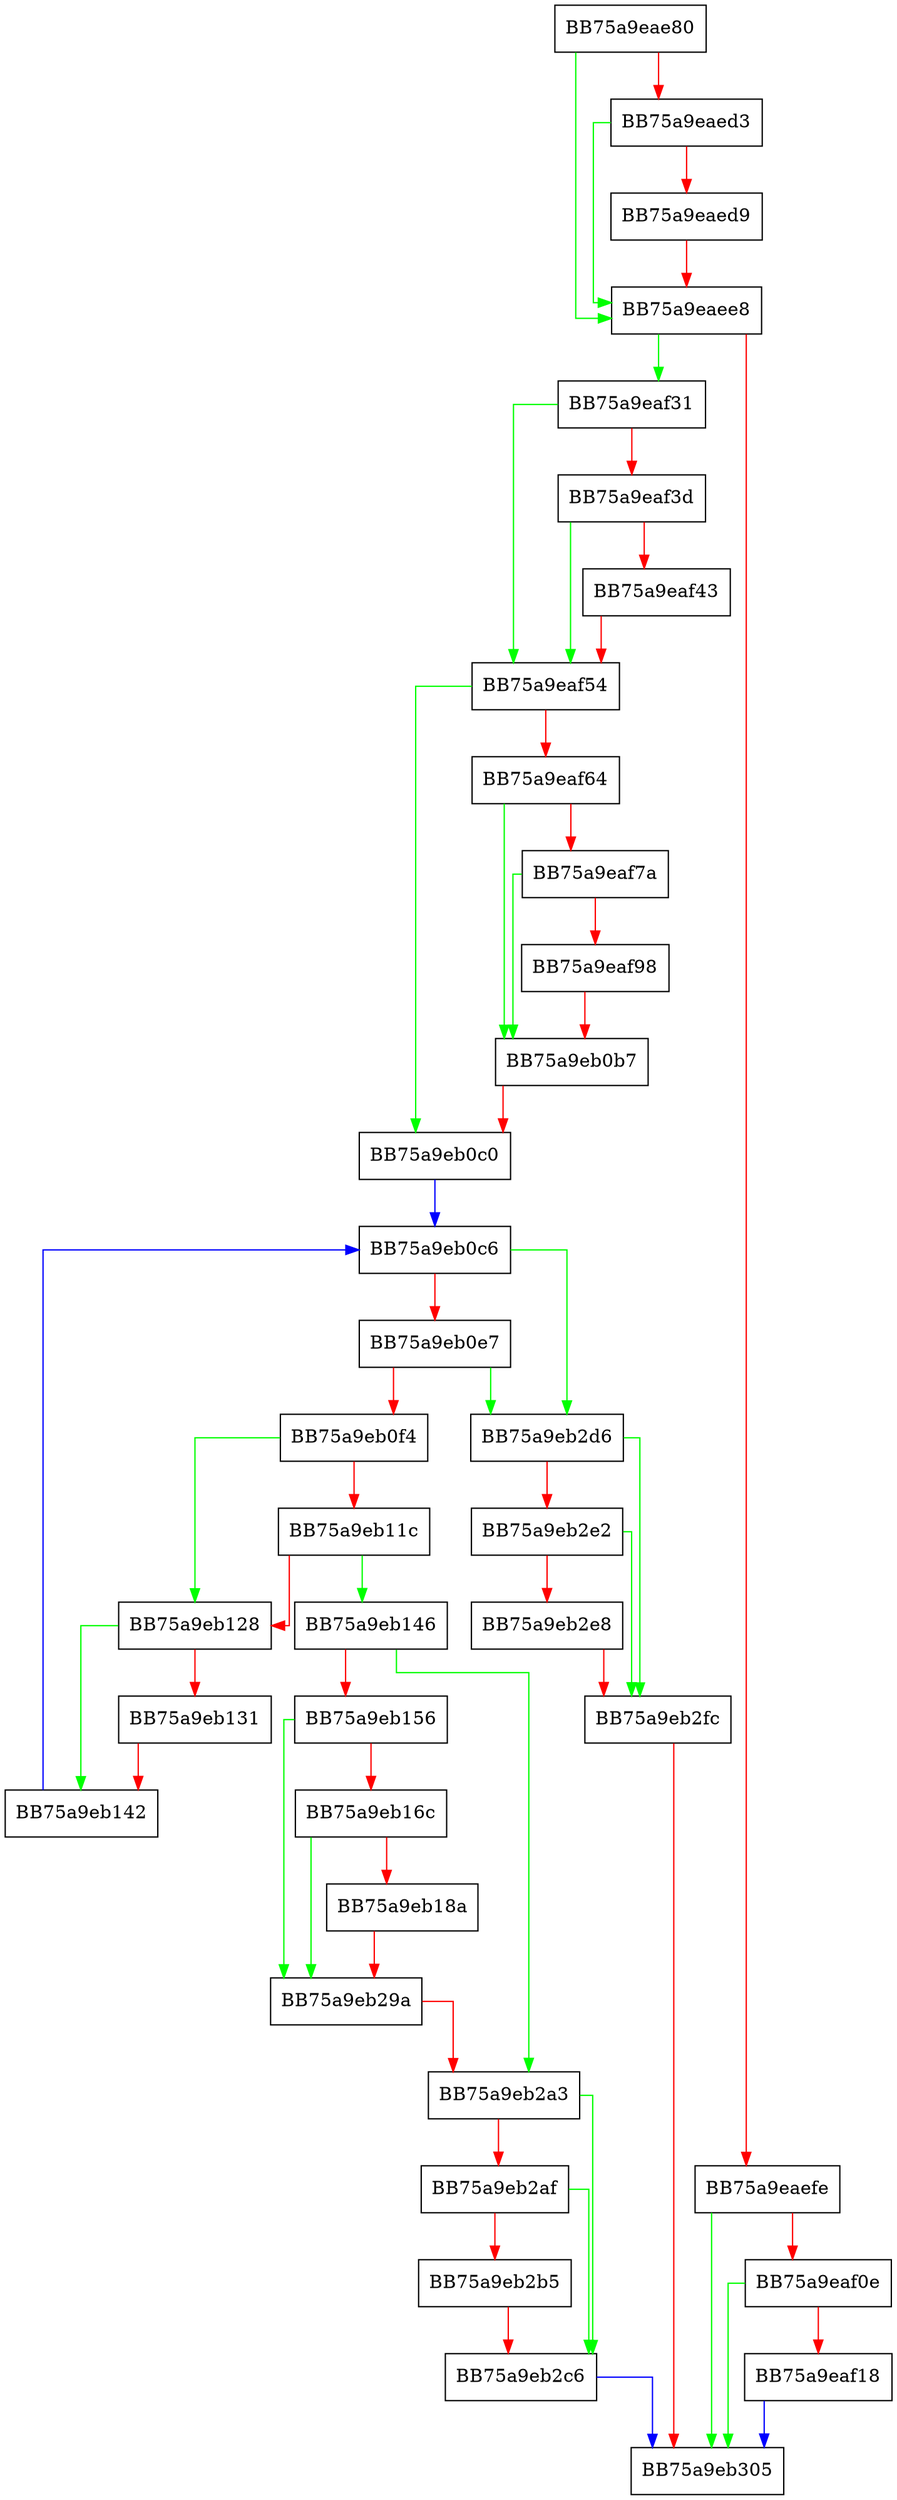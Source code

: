 digraph CreateDXGIFactoryMayHang {
  node [shape="box"];
  graph [splines=ortho];
  BB75a9eae80 -> BB75a9eaee8 [color="green"];
  BB75a9eae80 -> BB75a9eaed3 [color="red"];
  BB75a9eaed3 -> BB75a9eaee8 [color="green"];
  BB75a9eaed3 -> BB75a9eaed9 [color="red"];
  BB75a9eaed9 -> BB75a9eaee8 [color="red"];
  BB75a9eaee8 -> BB75a9eaf31 [color="green"];
  BB75a9eaee8 -> BB75a9eaefe [color="red"];
  BB75a9eaefe -> BB75a9eb305 [color="green"];
  BB75a9eaefe -> BB75a9eaf0e [color="red"];
  BB75a9eaf0e -> BB75a9eb305 [color="green"];
  BB75a9eaf0e -> BB75a9eaf18 [color="red"];
  BB75a9eaf18 -> BB75a9eb305 [color="blue"];
  BB75a9eaf31 -> BB75a9eaf54 [color="green"];
  BB75a9eaf31 -> BB75a9eaf3d [color="red"];
  BB75a9eaf3d -> BB75a9eaf54 [color="green"];
  BB75a9eaf3d -> BB75a9eaf43 [color="red"];
  BB75a9eaf43 -> BB75a9eaf54 [color="red"];
  BB75a9eaf54 -> BB75a9eb0c0 [color="green"];
  BB75a9eaf54 -> BB75a9eaf64 [color="red"];
  BB75a9eaf64 -> BB75a9eb0b7 [color="green"];
  BB75a9eaf64 -> BB75a9eaf7a [color="red"];
  BB75a9eaf7a -> BB75a9eb0b7 [color="green"];
  BB75a9eaf7a -> BB75a9eaf98 [color="red"];
  BB75a9eaf98 -> BB75a9eb0b7 [color="red"];
  BB75a9eb0b7 -> BB75a9eb0c0 [color="red"];
  BB75a9eb0c0 -> BB75a9eb0c6 [color="blue"];
  BB75a9eb0c6 -> BB75a9eb2d6 [color="green"];
  BB75a9eb0c6 -> BB75a9eb0e7 [color="red"];
  BB75a9eb0e7 -> BB75a9eb2d6 [color="green"];
  BB75a9eb0e7 -> BB75a9eb0f4 [color="red"];
  BB75a9eb0f4 -> BB75a9eb128 [color="green"];
  BB75a9eb0f4 -> BB75a9eb11c [color="red"];
  BB75a9eb11c -> BB75a9eb146 [color="green"];
  BB75a9eb11c -> BB75a9eb128 [color="red"];
  BB75a9eb128 -> BB75a9eb142 [color="green"];
  BB75a9eb128 -> BB75a9eb131 [color="red"];
  BB75a9eb131 -> BB75a9eb142 [color="red"];
  BB75a9eb142 -> BB75a9eb0c6 [color="blue"];
  BB75a9eb146 -> BB75a9eb2a3 [color="green"];
  BB75a9eb146 -> BB75a9eb156 [color="red"];
  BB75a9eb156 -> BB75a9eb29a [color="green"];
  BB75a9eb156 -> BB75a9eb16c [color="red"];
  BB75a9eb16c -> BB75a9eb29a [color="green"];
  BB75a9eb16c -> BB75a9eb18a [color="red"];
  BB75a9eb18a -> BB75a9eb29a [color="red"];
  BB75a9eb29a -> BB75a9eb2a3 [color="red"];
  BB75a9eb2a3 -> BB75a9eb2c6 [color="green"];
  BB75a9eb2a3 -> BB75a9eb2af [color="red"];
  BB75a9eb2af -> BB75a9eb2c6 [color="green"];
  BB75a9eb2af -> BB75a9eb2b5 [color="red"];
  BB75a9eb2b5 -> BB75a9eb2c6 [color="red"];
  BB75a9eb2c6 -> BB75a9eb305 [color="blue"];
  BB75a9eb2d6 -> BB75a9eb2fc [color="green"];
  BB75a9eb2d6 -> BB75a9eb2e2 [color="red"];
  BB75a9eb2e2 -> BB75a9eb2fc [color="green"];
  BB75a9eb2e2 -> BB75a9eb2e8 [color="red"];
  BB75a9eb2e8 -> BB75a9eb2fc [color="red"];
  BB75a9eb2fc -> BB75a9eb305 [color="red"];
}